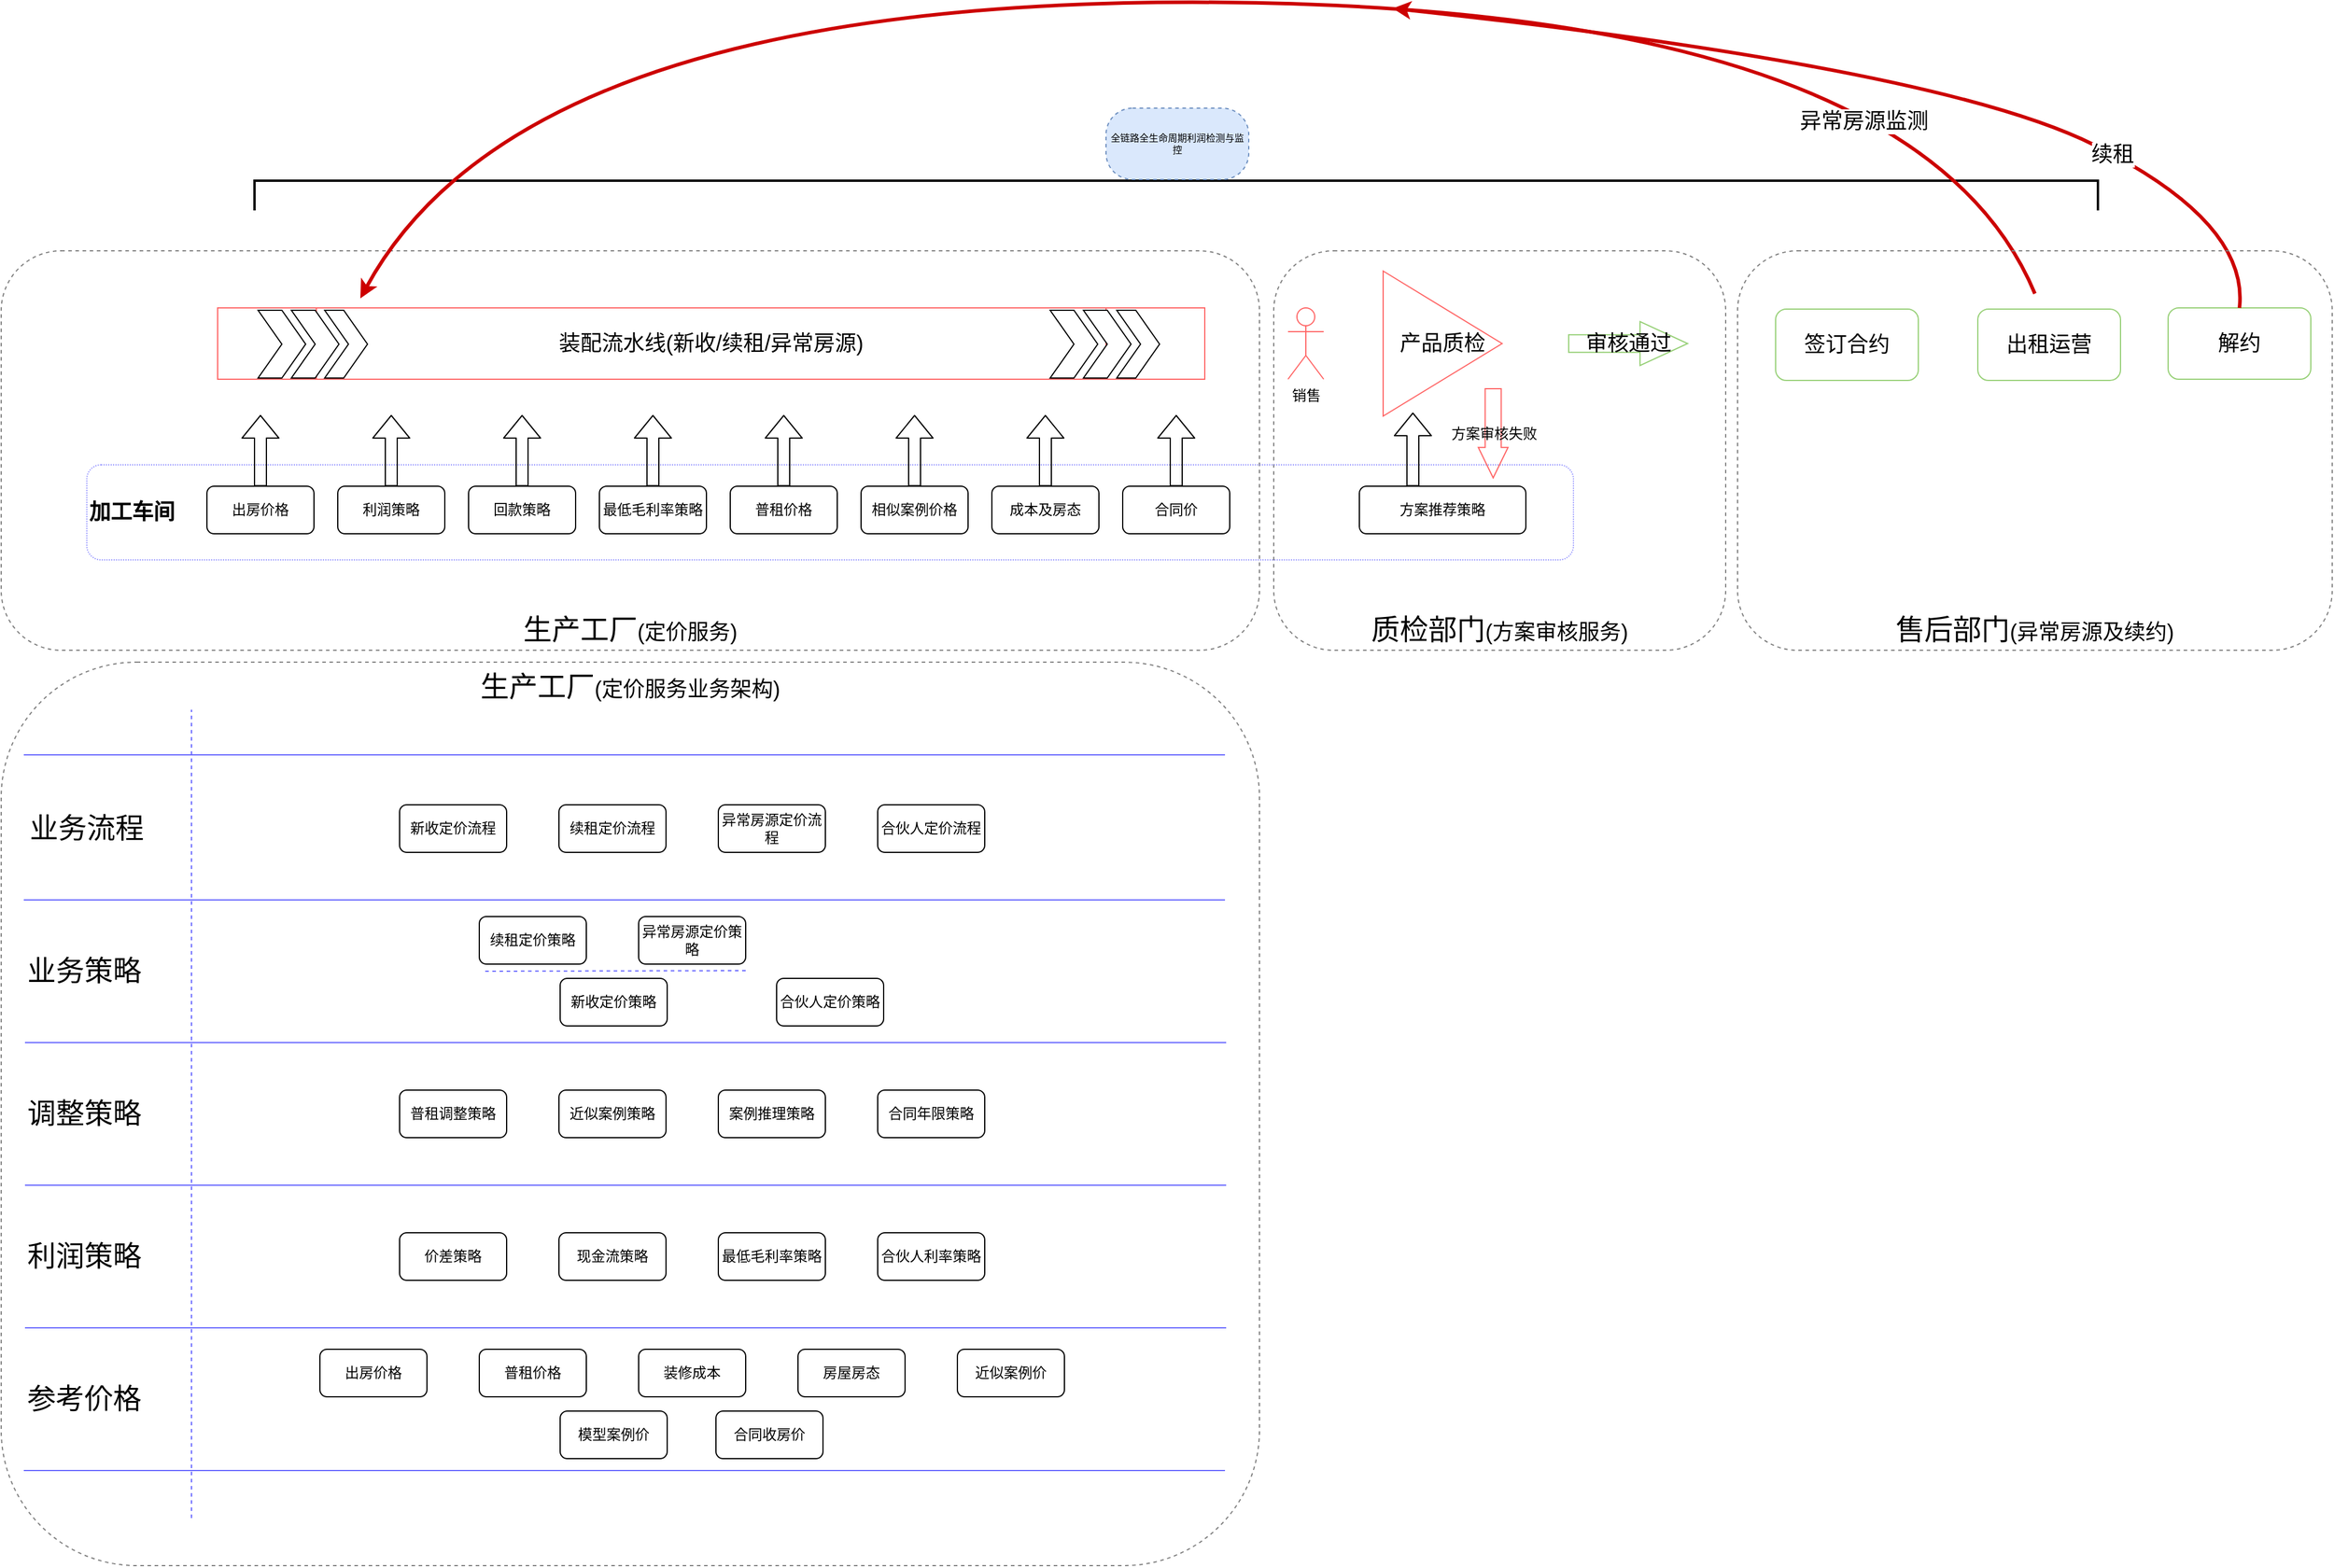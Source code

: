 <mxfile version="12.3.7" type="github" pages="1">
  <diagram id="HB1foXao_2k8xeVR197A" name="Page-1">
    <mxGraphModel dx="946" dy="545" grid="1" gridSize="10" guides="1" tooltips="1" connect="1" arrows="1" fold="1" page="1" pageScale="1" pageWidth="2339" pageHeight="3300" math="0" shadow="0">
      <root>
        <mxCell id="0"/>
        <mxCell id="1" parent="0"/>
        <mxCell id="-rSRdJJcapElQBQnEtXR-94" value="&lt;div&gt;&lt;font style=&quot;font-size: 24px&quot;&gt;生产工厂&lt;/font&gt;&lt;span style=&quot;font-size: 18px&quot;&gt;(定价服务业务架构)&lt;/span&gt;&lt;/div&gt;" style="rounded=1;whiteSpace=wrap;html=1;strokeColor=#808080;strokeWidth=1;fillColor=none;dashed=1;align=center;verticalAlign=top;" vertex="1" parent="1">
          <mxGeometry x="160" y="1120" width="1058" height="760" as="geometry"/>
        </mxCell>
        <mxCell id="-rSRdJJcapElQBQnEtXR-48" value="&lt;div&gt;&lt;font style=&quot;font-size: 24px&quot;&gt;生产工厂&lt;/font&gt;&lt;span style=&quot;font-size: 18px&quot;&gt;(定价服务)&lt;/span&gt;&lt;/div&gt;" style="rounded=1;whiteSpace=wrap;html=1;strokeColor=#808080;strokeWidth=1;fillColor=none;dashed=1;align=center;verticalAlign=bottom;" vertex="1" parent="1">
          <mxGeometry x="160" y="774" width="1058" height="336" as="geometry"/>
        </mxCell>
        <mxCell id="-rSRdJJcapElQBQnEtXR-54" value="&lt;div&gt;&lt;span style=&quot;font-size: 24px&quot;&gt;质检部门&lt;/span&gt;&lt;span style=&quot;font-size: 18px&quot;&gt;(方案审核服务)&lt;/span&gt;&lt;/div&gt;" style="rounded=1;whiteSpace=wrap;html=1;strokeColor=#808080;strokeWidth=1;fillColor=none;dashed=1;align=center;verticalAlign=bottom;" vertex="1" parent="1">
          <mxGeometry x="1230" y="774" width="380" height="336" as="geometry"/>
        </mxCell>
        <mxCell id="-rSRdJJcapElQBQnEtXR-15" value="&lt;h2&gt;&lt;span&gt;加工车间&lt;/span&gt;&lt;/h2&gt;" style="rounded=1;whiteSpace=wrap;html=1;dashed=1;dashPattern=1 1;strokeWidth=1;strokeColor=#9999FF;fillColor=none;align=left;" vertex="1" parent="1">
          <mxGeometry x="232" y="954" width="1250" height="80" as="geometry"/>
        </mxCell>
        <mxCell id="-rSRdJJcapElQBQnEtXR-1" value="利润策略" style="rounded=1;whiteSpace=wrap;html=1;" vertex="1" parent="1">
          <mxGeometry x="443" y="972" width="90" height="40" as="geometry"/>
        </mxCell>
        <mxCell id="-rSRdJJcapElQBQnEtXR-2" value="回款策略" style="rounded=1;whiteSpace=wrap;html=1;" vertex="1" parent="1">
          <mxGeometry x="553" y="972" width="90" height="40" as="geometry"/>
        </mxCell>
        <mxCell id="-rSRdJJcapElQBQnEtXR-3" value="出房价格" style="rounded=1;whiteSpace=wrap;html=1;" vertex="1" parent="1">
          <mxGeometry x="333" y="972" width="90" height="40" as="geometry"/>
        </mxCell>
        <mxCell id="-rSRdJJcapElQBQnEtXR-4" value="最低毛利率策略" style="rounded=1;whiteSpace=wrap;html=1;" vertex="1" parent="1">
          <mxGeometry x="663" y="972" width="90" height="40" as="geometry"/>
        </mxCell>
        <mxCell id="-rSRdJJcapElQBQnEtXR-5" value="" style="shape=flexArrow;endArrow=classic;html=1;" edge="1" parent="1">
          <mxGeometry width="50" height="50" relative="1" as="geometry">
            <mxPoint x="378" y="972" as="sourcePoint"/>
            <mxPoint x="378" y="912" as="targetPoint"/>
          </mxGeometry>
        </mxCell>
        <mxCell id="-rSRdJJcapElQBQnEtXR-6" value="" style="shape=flexArrow;endArrow=classic;html=1;" edge="1" parent="1">
          <mxGeometry width="50" height="50" relative="1" as="geometry">
            <mxPoint x="488" y="972" as="sourcePoint"/>
            <mxPoint x="488" y="912" as="targetPoint"/>
          </mxGeometry>
        </mxCell>
        <mxCell id="-rSRdJJcapElQBQnEtXR-7" value="" style="shape=flexArrow;endArrow=classic;html=1;" edge="1" parent="1">
          <mxGeometry width="50" height="50" relative="1" as="geometry">
            <mxPoint x="598" y="972" as="sourcePoint"/>
            <mxPoint x="598" y="912" as="targetPoint"/>
          </mxGeometry>
        </mxCell>
        <mxCell id="-rSRdJJcapElQBQnEtXR-8" value="" style="shape=flexArrow;endArrow=classic;html=1;" edge="1" parent="1">
          <mxGeometry width="50" height="50" relative="1" as="geometry">
            <mxPoint x="708" y="972" as="sourcePoint"/>
            <mxPoint x="708" y="912" as="targetPoint"/>
          </mxGeometry>
        </mxCell>
        <mxCell id="-rSRdJJcapElQBQnEtXR-9" value="普租价格" style="rounded=1;whiteSpace=wrap;html=1;" vertex="1" parent="1">
          <mxGeometry x="773" y="972" width="90" height="40" as="geometry"/>
        </mxCell>
        <mxCell id="-rSRdJJcapElQBQnEtXR-10" value="" style="shape=flexArrow;endArrow=classic;html=1;" edge="1" parent="1">
          <mxGeometry width="50" height="50" relative="1" as="geometry">
            <mxPoint x="818" y="972" as="sourcePoint"/>
            <mxPoint x="818" y="912" as="targetPoint"/>
          </mxGeometry>
        </mxCell>
        <mxCell id="-rSRdJJcapElQBQnEtXR-11" value="相似案例价格" style="rounded=1;whiteSpace=wrap;html=1;" vertex="1" parent="1">
          <mxGeometry x="883" y="972" width="90" height="40" as="geometry"/>
        </mxCell>
        <mxCell id="-rSRdJJcapElQBQnEtXR-12" value="" style="shape=flexArrow;endArrow=classic;html=1;" edge="1" parent="1">
          <mxGeometry width="50" height="50" relative="1" as="geometry">
            <mxPoint x="928" y="972" as="sourcePoint"/>
            <mxPoint x="928" y="912" as="targetPoint"/>
          </mxGeometry>
        </mxCell>
        <mxCell id="-rSRdJJcapElQBQnEtXR-13" value="成本及房态" style="rounded=1;whiteSpace=wrap;html=1;" vertex="1" parent="1">
          <mxGeometry x="993" y="972" width="90" height="40" as="geometry"/>
        </mxCell>
        <mxCell id="-rSRdJJcapElQBQnEtXR-14" value="" style="shape=flexArrow;endArrow=classic;html=1;" edge="1" parent="1">
          <mxGeometry width="50" height="50" relative="1" as="geometry">
            <mxPoint x="1038" y="972" as="sourcePoint"/>
            <mxPoint x="1038" y="912" as="targetPoint"/>
          </mxGeometry>
        </mxCell>
        <mxCell id="-rSRdJJcapElQBQnEtXR-17" value="合同价" style="rounded=1;whiteSpace=wrap;html=1;" vertex="1" parent="1">
          <mxGeometry x="1103" y="972" width="90" height="40" as="geometry"/>
        </mxCell>
        <mxCell id="-rSRdJJcapElQBQnEtXR-18" value="" style="shape=flexArrow;endArrow=classic;html=1;" edge="1" parent="1">
          <mxGeometry width="50" height="50" relative="1" as="geometry">
            <mxPoint x="1148" y="972" as="sourcePoint"/>
            <mxPoint x="1148" y="912" as="targetPoint"/>
          </mxGeometry>
        </mxCell>
        <mxCell id="-rSRdJJcapElQBQnEtXR-19" value="&lt;font style=&quot;font-size: 18px&quot;&gt;装配流水线(新收/续租/异常房源)&lt;/font&gt;" style="shape=process;whiteSpace=wrap;html=1;backgroundOutline=1;strokeColor=#FF6666;strokeWidth=1;fillColor=none;" vertex="1" parent="1">
          <mxGeometry x="342" y="822" width="830" height="60" as="geometry"/>
        </mxCell>
        <mxCell id="-rSRdJJcapElQBQnEtXR-21" value="" style="swimlane;childLayout=stackLayout;horizontal=1;fillColor=none;horizontalStack=1;resizeParent=1;resizeParentMax=0;resizeLast=0;collapsible=0;strokeColor=none;stackBorder=10;stackSpacing=-12;resizable=1;align=center;points=[];fontColor=#000000;" vertex="1" parent="1">
          <mxGeometry x="366" y="791" width="112" height="100" as="geometry"/>
        </mxCell>
        <mxCell id="-rSRdJJcapElQBQnEtXR-22" value="" style="shape=step;perimeter=stepPerimeter;fixedSize=1;points=[];" vertex="1" parent="-rSRdJJcapElQBQnEtXR-21">
          <mxGeometry x="10" y="33" width="40" height="57" as="geometry"/>
        </mxCell>
        <mxCell id="-rSRdJJcapElQBQnEtXR-23" value="" style="shape=step;perimeter=stepPerimeter;fixedSize=1;points=[];size=20;" vertex="1" parent="-rSRdJJcapElQBQnEtXR-21">
          <mxGeometry x="38" y="33" width="40" height="57" as="geometry"/>
        </mxCell>
        <mxCell id="-rSRdJJcapElQBQnEtXR-24" value="" style="shape=step;perimeter=stepPerimeter;fixedSize=1;points=[];" vertex="1" parent="-rSRdJJcapElQBQnEtXR-21">
          <mxGeometry x="66" y="33" width="36" height="57" as="geometry"/>
        </mxCell>
        <mxCell id="-rSRdJJcapElQBQnEtXR-25" value="" style="swimlane;childLayout=stackLayout;horizontal=1;fillColor=none;horizontalStack=1;resizeParent=1;resizeParentMax=0;resizeLast=0;collapsible=0;strokeColor=none;stackBorder=10;stackSpacing=-12;resizable=1;align=center;points=[];fontColor=#000000;" vertex="1" parent="1">
          <mxGeometry x="1032" y="791" width="112" height="100" as="geometry"/>
        </mxCell>
        <mxCell id="-rSRdJJcapElQBQnEtXR-26" value="" style="shape=step;perimeter=stepPerimeter;fixedSize=1;points=[];" vertex="1" parent="-rSRdJJcapElQBQnEtXR-25">
          <mxGeometry x="10" y="33" width="40" height="57" as="geometry"/>
        </mxCell>
        <mxCell id="-rSRdJJcapElQBQnEtXR-27" value="" style="shape=step;perimeter=stepPerimeter;fixedSize=1;points=[];size=20;" vertex="1" parent="-rSRdJJcapElQBQnEtXR-25">
          <mxGeometry x="38" y="33" width="40" height="57" as="geometry"/>
        </mxCell>
        <mxCell id="-rSRdJJcapElQBQnEtXR-28" value="" style="shape=step;perimeter=stepPerimeter;fixedSize=1;points=[];" vertex="1" parent="-rSRdJJcapElQBQnEtXR-25">
          <mxGeometry x="66" y="33" width="36" height="57" as="geometry"/>
        </mxCell>
        <mxCell id="-rSRdJJcapElQBQnEtXR-29" value="&lt;font style=&quot;font-size: 18px&quot;&gt;产品质检&lt;br&gt;&lt;/font&gt;" style="triangle;whiteSpace=wrap;html=1;strokeColor=#FF6666;strokeWidth=1;fillColor=none;" vertex="1" parent="1">
          <mxGeometry x="1322" y="791" width="100" height="122" as="geometry"/>
        </mxCell>
        <mxCell id="-rSRdJJcapElQBQnEtXR-32" value="销售" style="shape=umlActor;verticalLabelPosition=bottom;labelBackgroundColor=#ffffff;verticalAlign=top;html=1;strokeColor=#FF6666;strokeWidth=1;fillColor=none;" vertex="1" parent="1">
          <mxGeometry x="1242" y="822" width="30" height="60" as="geometry"/>
        </mxCell>
        <mxCell id="-rSRdJJcapElQBQnEtXR-33" value="方案推荐策略" style="rounded=1;whiteSpace=wrap;html=1;" vertex="1" parent="1">
          <mxGeometry x="1302" y="972" width="140" height="40" as="geometry"/>
        </mxCell>
        <mxCell id="-rSRdJJcapElQBQnEtXR-34" value="" style="shape=flexArrow;endArrow=classic;html=1;" edge="1" parent="1">
          <mxGeometry width="50" height="50" relative="1" as="geometry">
            <mxPoint x="1347" y="972" as="sourcePoint"/>
            <mxPoint x="1347" y="910" as="targetPoint"/>
          </mxGeometry>
        </mxCell>
        <mxCell id="-rSRdJJcapElQBQnEtXR-36" value="方案审核失败" style="html=1;shadow=0;dashed=0;align=center;verticalAlign=middle;shape=mxgraph.arrows2.arrow;dy=0.46;dx=25.67;direction=south;notch=0;strokeColor=#FF6666;strokeWidth=1;fillColor=none;" vertex="1" parent="1">
          <mxGeometry x="1402" y="890" width="25" height="75" as="geometry"/>
        </mxCell>
        <mxCell id="-rSRdJJcapElQBQnEtXR-37" value="&lt;font style=&quot;font-size: 18px&quot;&gt;审核通过&lt;/font&gt;" style="html=1;shadow=0;dashed=0;align=center;verticalAlign=middle;shape=mxgraph.arrows2.arrow;dy=0.6;dx=40;notch=0;strokeColor=#97D077;strokeWidth=1;fillColor=none;" vertex="1" parent="1">
          <mxGeometry x="1478" y="833.5" width="100" height="37" as="geometry"/>
        </mxCell>
        <mxCell id="-rSRdJJcapElQBQnEtXR-38" value="&lt;font style=&quot;font-size: 18px&quot;&gt;签订合约&lt;/font&gt;" style="rounded=1;whiteSpace=wrap;html=1;strokeColor=#97D077;strokeWidth=1;fillColor=none;" vertex="1" parent="1">
          <mxGeometry x="1652" y="823" width="120" height="60" as="geometry"/>
        </mxCell>
        <mxCell id="-rSRdJJcapElQBQnEtXR-39" value="&lt;font style=&quot;font-size: 18px&quot;&gt;出租运营&lt;/font&gt;" style="rounded=1;whiteSpace=wrap;html=1;strokeColor=#97D077;strokeWidth=1;fillColor=none;" vertex="1" parent="1">
          <mxGeometry x="1822" y="823" width="120" height="60" as="geometry"/>
        </mxCell>
        <mxCell id="-rSRdJJcapElQBQnEtXR-40" value="&lt;font style=&quot;font-size: 18px&quot;&gt;解约&lt;/font&gt;" style="rounded=1;whiteSpace=wrap;html=1;strokeColor=#97D077;strokeWidth=1;fillColor=none;" vertex="1" parent="1">
          <mxGeometry x="1982" y="822" width="120" height="60" as="geometry"/>
        </mxCell>
        <mxCell id="-rSRdJJcapElQBQnEtXR-41" value="" style="strokeWidth=2;html=1;shape=mxgraph.flowchart.annotation_2;align=center;labelPosition=center;pointerEvents=1;fillColor=none;rotation=90;verticalLabelPosition=middle;verticalAlign=middle;" vertex="1" parent="1">
          <mxGeometry x="1123" y="-60" width="50" height="1550" as="geometry"/>
        </mxCell>
        <mxCell id="-rSRdJJcapElQBQnEtXR-44" value="" style="curved=1;endArrow=classic;html=1;entryX=0.857;entryY=0.23;entryDx=0;entryDy=0;entryPerimeter=0;strokeWidth=3;strokeColor=#CC0000;" edge="1" parent="1" target="-rSRdJJcapElQBQnEtXR-21">
          <mxGeometry width="50" height="50" relative="1" as="geometry">
            <mxPoint x="1870" y="810" as="sourcePoint"/>
            <mxPoint x="330" y="780" as="targetPoint"/>
            <Array as="points">
              <mxPoint x="1770" y="570"/>
              <mxPoint x="600" y="560"/>
            </Array>
          </mxGeometry>
        </mxCell>
        <mxCell id="-rSRdJJcapElQBQnEtXR-45" value="&lt;font style=&quot;font-size: 18px&quot;&gt;异常房源监测&lt;/font&gt;" style="text;html=1;align=center;verticalAlign=middle;resizable=0;points=[];;labelBackgroundColor=#ffffff;" vertex="1" connectable="0" parent="-rSRdJJcapElQBQnEtXR-44">
          <mxGeometry x="-0.001" y="3" relative="1" as="geometry">
            <mxPoint x="554" y="97" as="offset"/>
          </mxGeometry>
        </mxCell>
        <mxCell id="-rSRdJJcapElQBQnEtXR-46" value="" style="curved=1;endArrow=classic;html=1;strokeColor=#CC0000;strokeWidth=3;exitX=0.5;exitY=0;exitDx=0;exitDy=0;" edge="1" parent="1" source="-rSRdJJcapElQBQnEtXR-40">
          <mxGeometry width="50" height="50" relative="1" as="geometry">
            <mxPoint x="2000" y="750" as="sourcePoint"/>
            <mxPoint x="1330" y="570" as="targetPoint"/>
            <Array as="points">
              <mxPoint x="2050" y="750"/>
              <mxPoint x="1790" y="620"/>
            </Array>
          </mxGeometry>
        </mxCell>
        <mxCell id="-rSRdJJcapElQBQnEtXR-47" value="&lt;font style=&quot;font-size: 18px&quot;&gt;续租&lt;/font&gt;" style="text;html=1;align=center;verticalAlign=middle;resizable=0;points=[];;labelBackgroundColor=#ffffff;" vertex="1" connectable="0" parent="-rSRdJJcapElQBQnEtXR-46">
          <mxGeometry x="-0.512" y="1" relative="1" as="geometry">
            <mxPoint x="1" as="offset"/>
          </mxGeometry>
        </mxCell>
        <mxCell id="-rSRdJJcapElQBQnEtXR-55" value="&lt;div&gt;&lt;span style=&quot;font-size: 24px&quot;&gt;售后部门&lt;/span&gt;&lt;span style=&quot;font-size: 18px&quot;&gt;(异常房源及续约)&lt;/span&gt;&lt;/div&gt;" style="rounded=1;whiteSpace=wrap;html=1;strokeColor=#808080;strokeWidth=1;fillColor=none;dashed=1;align=center;verticalAlign=bottom;" vertex="1" parent="1">
          <mxGeometry x="1620" y="774" width="500" height="336" as="geometry"/>
        </mxCell>
        <mxCell id="-rSRdJJcapElQBQnEtXR-56" value="" style="endArrow=none;html=1;strokeColor=#6666FF;strokeWidth=1;fontSize=2;" edge="1" parent="1">
          <mxGeometry width="50" height="50" relative="1" as="geometry">
            <mxPoint x="179" y="1198" as="sourcePoint"/>
            <mxPoint x="1189" y="1198" as="targetPoint"/>
          </mxGeometry>
        </mxCell>
        <mxCell id="-rSRdJJcapElQBQnEtXR-57" value="" style="endArrow=none;html=1;strokeColor=#6666FF;strokeWidth=1;fontSize=2;" edge="1" parent="1">
          <mxGeometry width="50" height="50" relative="1" as="geometry">
            <mxPoint x="179" y="1320" as="sourcePoint"/>
            <mxPoint x="1189" y="1320" as="targetPoint"/>
          </mxGeometry>
        </mxCell>
        <mxCell id="-rSRdJJcapElQBQnEtXR-58" value="" style="endArrow=none;html=1;strokeColor=#6666FF;strokeWidth=1;fontSize=2;" edge="1" parent="1">
          <mxGeometry width="50" height="50" relative="1" as="geometry">
            <mxPoint x="180" y="1440" as="sourcePoint"/>
            <mxPoint x="1190" y="1440" as="targetPoint"/>
          </mxGeometry>
        </mxCell>
        <mxCell id="-rSRdJJcapElQBQnEtXR-59" value="" style="endArrow=none;html=1;strokeColor=#6666FF;strokeWidth=1;fontSize=2;" edge="1" parent="1">
          <mxGeometry width="50" height="50" relative="1" as="geometry">
            <mxPoint x="180" y="1560" as="sourcePoint"/>
            <mxPoint x="1190" y="1560" as="targetPoint"/>
          </mxGeometry>
        </mxCell>
        <mxCell id="-rSRdJJcapElQBQnEtXR-60" value="" style="endArrow=none;html=1;strokeColor=#6666FF;strokeWidth=1;fontSize=2;" edge="1" parent="1">
          <mxGeometry width="50" height="50" relative="1" as="geometry">
            <mxPoint x="180" y="1680" as="sourcePoint"/>
            <mxPoint x="1190" y="1680" as="targetPoint"/>
          </mxGeometry>
        </mxCell>
        <mxCell id="-rSRdJJcapElQBQnEtXR-61" value="" style="endArrow=none;html=1;strokeColor=#6666FF;strokeWidth=1;fontSize=2;" edge="1" parent="1">
          <mxGeometry width="50" height="50" relative="1" as="geometry">
            <mxPoint x="179" y="1800" as="sourcePoint"/>
            <mxPoint x="1189" y="1800" as="targetPoint"/>
          </mxGeometry>
        </mxCell>
        <mxCell id="-rSRdJJcapElQBQnEtXR-64" value="" style="endArrow=none;dashed=1;html=1;strokeColor=#6666FF;strokeWidth=1;fontSize=2;" edge="1" parent="1">
          <mxGeometry width="50" height="50" relative="1" as="geometry">
            <mxPoint x="320" y="1840" as="sourcePoint"/>
            <mxPoint x="320" y="1160" as="targetPoint"/>
          </mxGeometry>
        </mxCell>
        <mxCell id="-rSRdJJcapElQBQnEtXR-65" value="出房价格" style="rounded=1;whiteSpace=wrap;html=1;" vertex="1" parent="1">
          <mxGeometry x="428" y="1698" width="90" height="40" as="geometry"/>
        </mxCell>
        <mxCell id="-rSRdJJcapElQBQnEtXR-66" value="普租价格" style="rounded=1;whiteSpace=wrap;html=1;" vertex="1" parent="1">
          <mxGeometry x="562" y="1698" width="90" height="40" as="geometry"/>
        </mxCell>
        <mxCell id="-rSRdJJcapElQBQnEtXR-67" value="装修成本" style="rounded=1;whiteSpace=wrap;html=1;" vertex="1" parent="1">
          <mxGeometry x="696" y="1698" width="90" height="40" as="geometry"/>
        </mxCell>
        <mxCell id="-rSRdJJcapElQBQnEtXR-68" value="房屋房态" style="rounded=1;whiteSpace=wrap;html=1;" vertex="1" parent="1">
          <mxGeometry x="830" y="1698" width="90" height="40" as="geometry"/>
        </mxCell>
        <mxCell id="-rSRdJJcapElQBQnEtXR-69" value="近似案例价" style="rounded=1;whiteSpace=wrap;html=1;" vertex="1" parent="1">
          <mxGeometry x="964" y="1698" width="90" height="40" as="geometry"/>
        </mxCell>
        <mxCell id="-rSRdJJcapElQBQnEtXR-70" value="模型案例价" style="rounded=1;whiteSpace=wrap;html=1;" vertex="1" parent="1">
          <mxGeometry x="630" y="1750" width="90" height="40" as="geometry"/>
        </mxCell>
        <mxCell id="-rSRdJJcapElQBQnEtXR-71" value="合同收房价" style="rounded=1;whiteSpace=wrap;html=1;" vertex="1" parent="1">
          <mxGeometry x="761" y="1750" width="90" height="40" as="geometry"/>
        </mxCell>
        <mxCell id="-rSRdJJcapElQBQnEtXR-72" value="&lt;font style=&quot;font-size: 24px&quot;&gt;参考价格&lt;/font&gt;" style="text;html=1;strokeColor=none;fillColor=none;align=center;verticalAlign=middle;whiteSpace=wrap;rounded=0;dashed=1;fontSize=8;" vertex="1" parent="1">
          <mxGeometry x="180" y="1730" width="100" height="20" as="geometry"/>
        </mxCell>
        <mxCell id="-rSRdJJcapElQBQnEtXR-73" value="&lt;font style=&quot;font-size: 24px&quot;&gt;利润策略&lt;/font&gt;" style="text;html=1;strokeColor=none;fillColor=none;align=center;verticalAlign=middle;whiteSpace=wrap;rounded=0;dashed=1;fontSize=8;" vertex="1" parent="1">
          <mxGeometry x="180" y="1610" width="100" height="20" as="geometry"/>
        </mxCell>
        <mxCell id="-rSRdJJcapElQBQnEtXR-74" value="&lt;font style=&quot;font-size: 24px&quot;&gt;调整策略&lt;/font&gt;" style="text;html=1;strokeColor=none;fillColor=none;align=center;verticalAlign=middle;whiteSpace=wrap;rounded=0;dashed=1;fontSize=8;" vertex="1" parent="1">
          <mxGeometry x="180" y="1490" width="100" height="20" as="geometry"/>
        </mxCell>
        <mxCell id="-rSRdJJcapElQBQnEtXR-75" value="&lt;font style=&quot;font-size: 24px&quot;&gt;业务策略&lt;/font&gt;" style="text;html=1;strokeColor=none;fillColor=none;align=center;verticalAlign=middle;whiteSpace=wrap;rounded=0;dashed=1;fontSize=8;" vertex="1" parent="1">
          <mxGeometry x="180" y="1370" width="100" height="20" as="geometry"/>
        </mxCell>
        <mxCell id="-rSRdJJcapElQBQnEtXR-76" value="&lt;font style=&quot;font-size: 24px&quot;&gt;业务流程&lt;/font&gt;" style="text;html=1;strokeColor=none;fillColor=none;align=center;verticalAlign=middle;whiteSpace=wrap;rounded=0;dashed=1;fontSize=8;" vertex="1" parent="1">
          <mxGeometry x="182" y="1250" width="100" height="20" as="geometry"/>
        </mxCell>
        <mxCell id="-rSRdJJcapElQBQnEtXR-77" value="价差策略" style="rounded=1;whiteSpace=wrap;html=1;" vertex="1" parent="1">
          <mxGeometry x="495" y="1600" width="90" height="40" as="geometry"/>
        </mxCell>
        <mxCell id="-rSRdJJcapElQBQnEtXR-78" value="现金流策略" style="rounded=1;whiteSpace=wrap;html=1;" vertex="1" parent="1">
          <mxGeometry x="629" y="1600" width="90" height="40" as="geometry"/>
        </mxCell>
        <mxCell id="-rSRdJJcapElQBQnEtXR-79" value="最低毛利率策略" style="rounded=1;whiteSpace=wrap;html=1;" vertex="1" parent="1">
          <mxGeometry x="763" y="1600" width="90" height="40" as="geometry"/>
        </mxCell>
        <mxCell id="-rSRdJJcapElQBQnEtXR-80" value="合伙人利率策略" style="rounded=1;whiteSpace=wrap;html=1;" vertex="1" parent="1">
          <mxGeometry x="897" y="1600" width="90" height="40" as="geometry"/>
        </mxCell>
        <mxCell id="-rSRdJJcapElQBQnEtXR-82" value="新收定价流程" style="rounded=1;whiteSpace=wrap;html=1;" vertex="1" parent="1">
          <mxGeometry x="495" y="1240" width="90" height="40" as="geometry"/>
        </mxCell>
        <mxCell id="-rSRdJJcapElQBQnEtXR-83" value="续租定价流程" style="rounded=1;whiteSpace=wrap;html=1;" vertex="1" parent="1">
          <mxGeometry x="629" y="1240" width="90" height="40" as="geometry"/>
        </mxCell>
        <mxCell id="-rSRdJJcapElQBQnEtXR-84" value="异常房源定价流程" style="rounded=1;whiteSpace=wrap;html=1;" vertex="1" parent="1">
          <mxGeometry x="763" y="1240" width="90" height="40" as="geometry"/>
        </mxCell>
        <mxCell id="-rSRdJJcapElQBQnEtXR-85" value="合伙人定价流程" style="rounded=1;whiteSpace=wrap;html=1;" vertex="1" parent="1">
          <mxGeometry x="897" y="1240" width="90" height="40" as="geometry"/>
        </mxCell>
        <mxCell id="-rSRdJJcapElQBQnEtXR-87" value="续租定价策略" style="rounded=1;whiteSpace=wrap;html=1;" vertex="1" parent="1">
          <mxGeometry x="562" y="1334" width="90" height="40" as="geometry"/>
        </mxCell>
        <mxCell id="-rSRdJJcapElQBQnEtXR-88" value="异常房源定价策略" style="rounded=1;whiteSpace=wrap;html=1;" vertex="1" parent="1">
          <mxGeometry x="696" y="1334" width="90" height="40" as="geometry"/>
        </mxCell>
        <mxCell id="-rSRdJJcapElQBQnEtXR-91" value="新收定价策略" style="rounded=1;whiteSpace=wrap;html=1;" vertex="1" parent="1">
          <mxGeometry x="630" y="1386" width="90" height="40" as="geometry"/>
        </mxCell>
        <mxCell id="-rSRdJJcapElQBQnEtXR-92" value="合伙人定价策略" style="rounded=1;whiteSpace=wrap;html=1;" vertex="1" parent="1">
          <mxGeometry x="812" y="1386" width="90" height="40" as="geometry"/>
        </mxCell>
        <mxCell id="-rSRdJJcapElQBQnEtXR-93" value="" style="endArrow=none;dashed=1;html=1;strokeColor=#6666FF;strokeWidth=1;fontSize=8;" edge="1" parent="1">
          <mxGeometry width="50" height="50" relative="1" as="geometry">
            <mxPoint x="567" y="1380" as="sourcePoint"/>
            <mxPoint x="787.5" y="1379.5" as="targetPoint"/>
          </mxGeometry>
        </mxCell>
        <mxCell id="-rSRdJJcapElQBQnEtXR-95" value="普租调整策略" style="rounded=1;whiteSpace=wrap;html=1;" vertex="1" parent="1">
          <mxGeometry x="495" y="1480" width="90" height="40" as="geometry"/>
        </mxCell>
        <mxCell id="-rSRdJJcapElQBQnEtXR-96" value="近似案例策略" style="rounded=1;whiteSpace=wrap;html=1;" vertex="1" parent="1">
          <mxGeometry x="629" y="1480" width="90" height="40" as="geometry"/>
        </mxCell>
        <mxCell id="-rSRdJJcapElQBQnEtXR-97" value="案例推理策略" style="rounded=1;whiteSpace=wrap;html=1;" vertex="1" parent="1">
          <mxGeometry x="763" y="1480" width="90" height="40" as="geometry"/>
        </mxCell>
        <mxCell id="-rSRdJJcapElQBQnEtXR-98" value="合同年限策略" style="rounded=1;whiteSpace=wrap;html=1;" vertex="1" parent="1">
          <mxGeometry x="897" y="1480" width="90" height="40" as="geometry"/>
        </mxCell>
        <mxCell id="-rSRdJJcapElQBQnEtXR-101" value="全链路全生命周期利润检测与监控" style="rounded=1;whiteSpace=wrap;html=1;dashed=1;strokeColor=#6c8ebf;strokeWidth=1;fillColor=#dae8fc;fontSize=8;align=center;arcSize=37;" vertex="1" parent="1">
          <mxGeometry x="1089" y="654" width="120" height="60" as="geometry"/>
        </mxCell>
      </root>
    </mxGraphModel>
  </diagram>
</mxfile>
